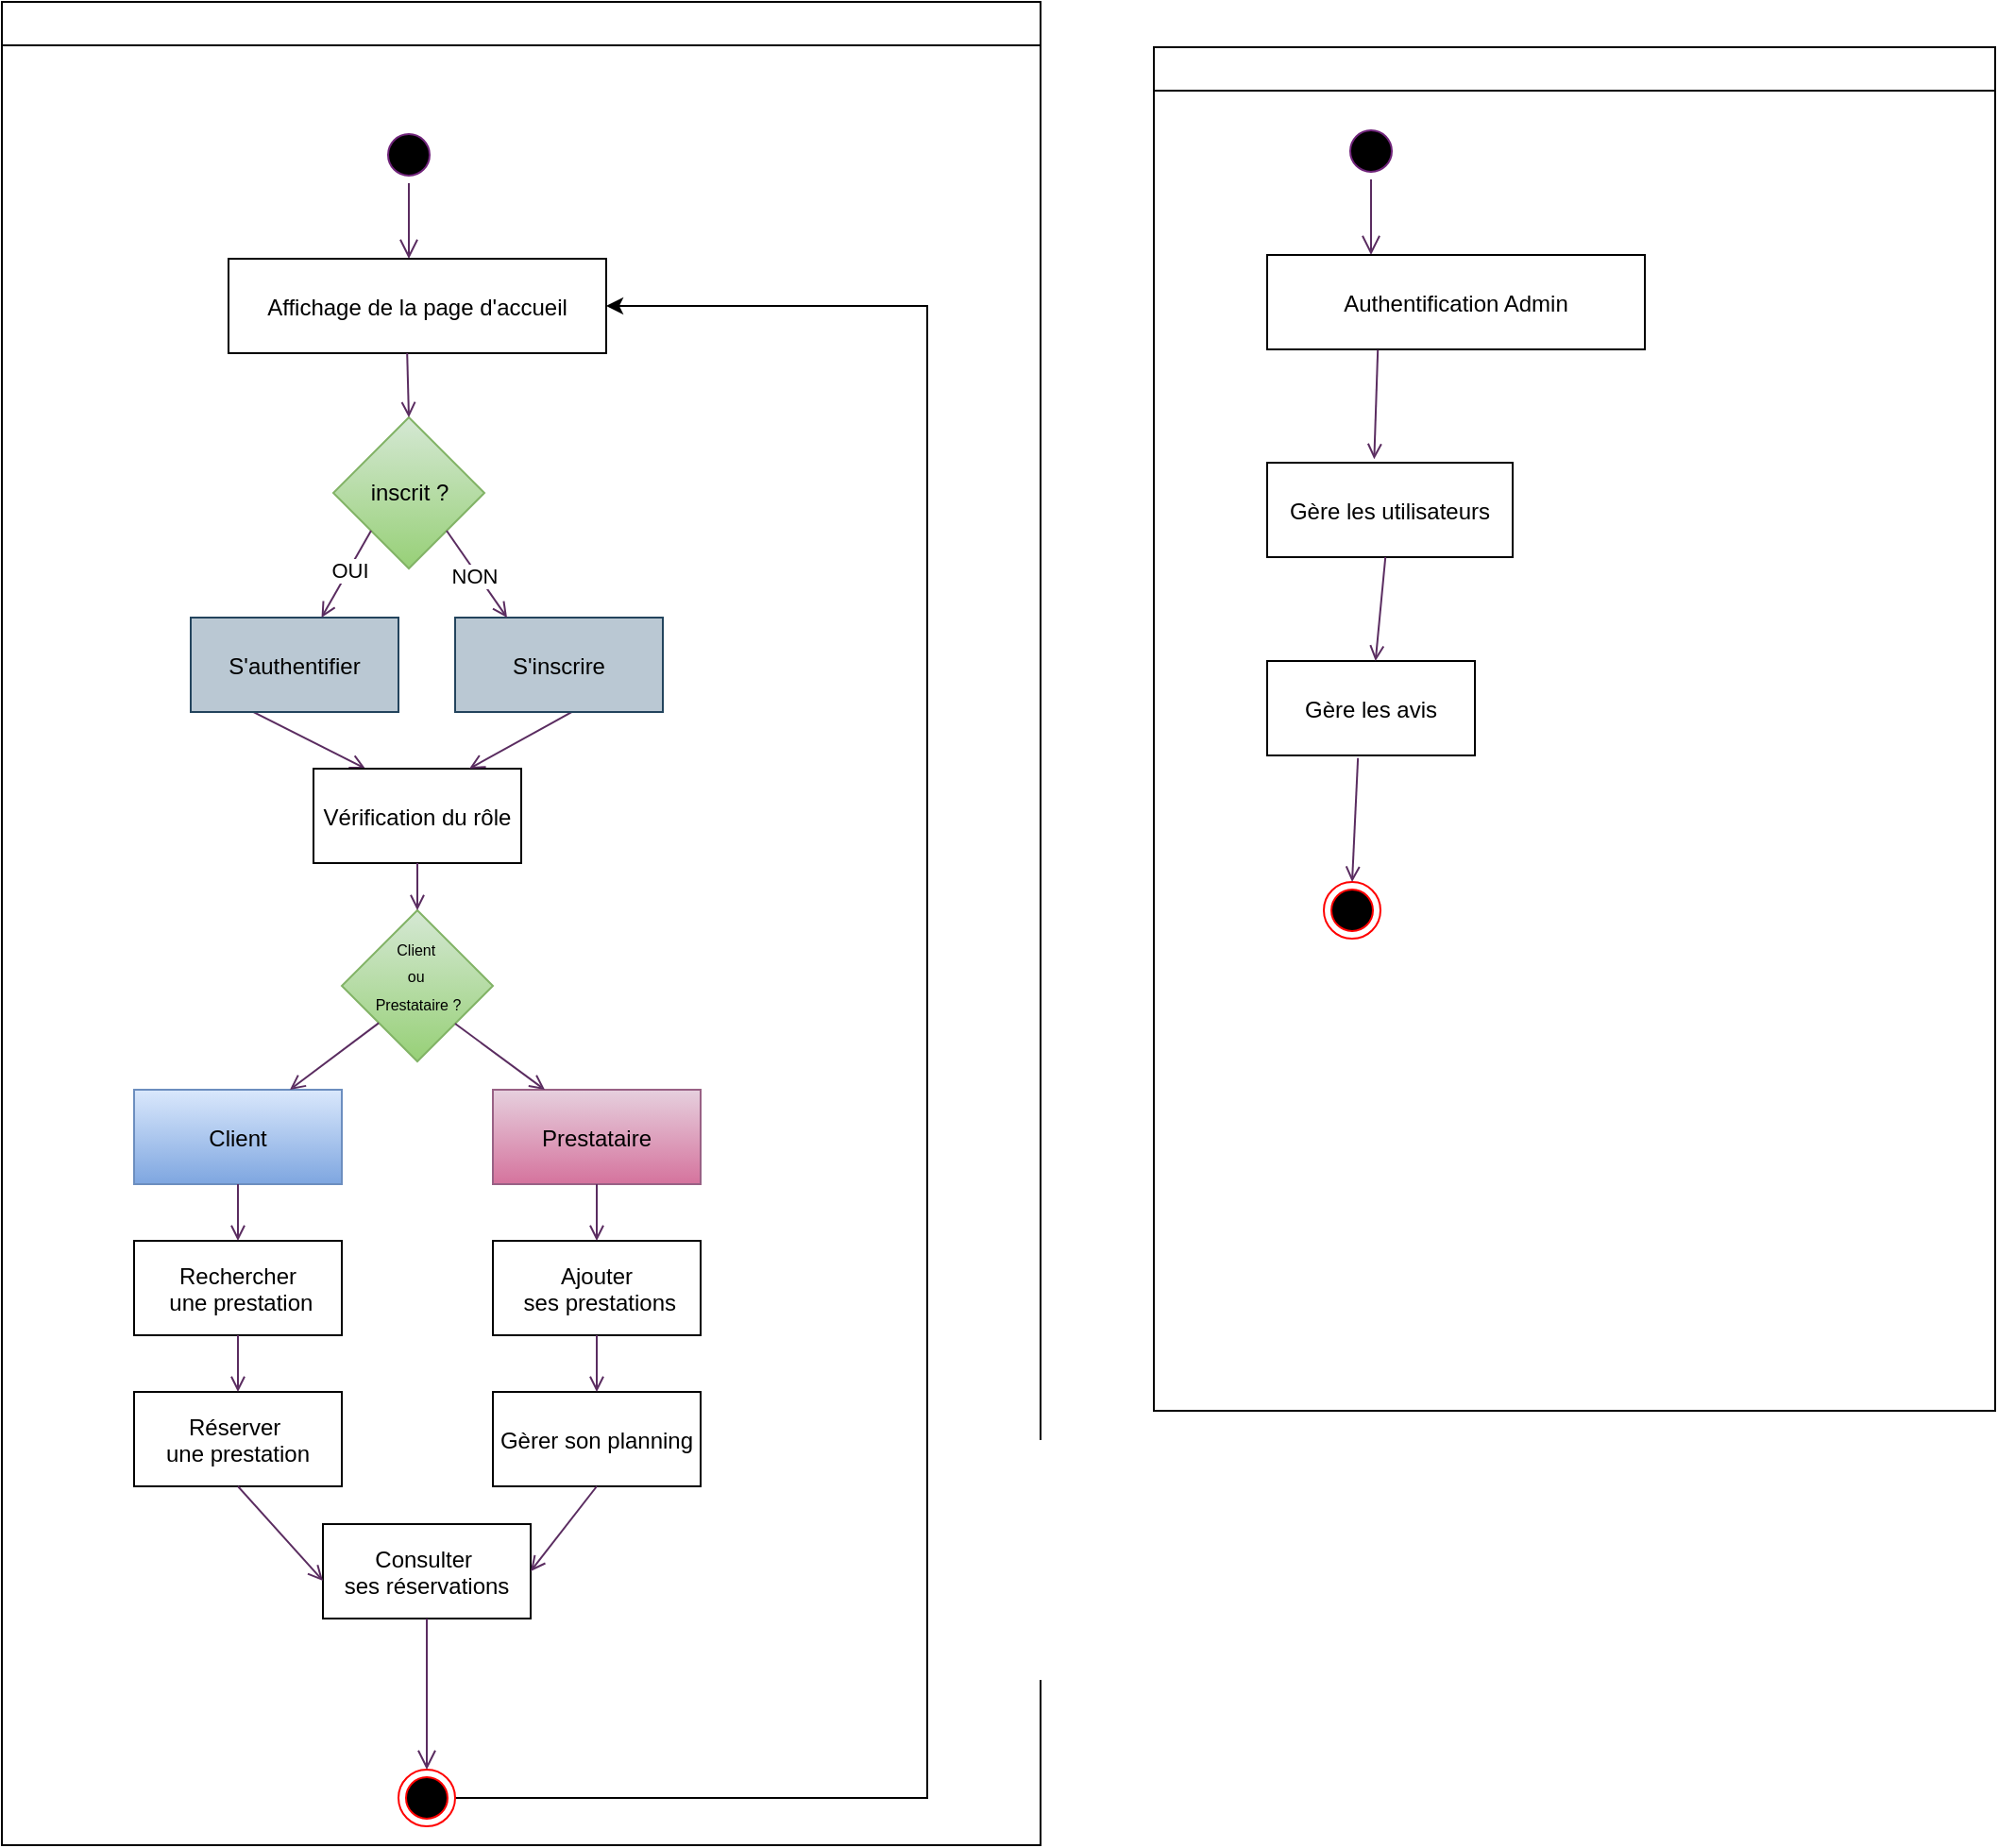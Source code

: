 <mxfile version="26.0.16">
  <diagram name="Page-1" id="e7e014a7-5840-1c2e-5031-d8a46d1fe8dd">
    <mxGraphModel dx="1365" dy="1006" grid="1" gridSize="10" guides="1" tooltips="1" connect="1" arrows="1" fold="1" page="1" pageScale="1" pageWidth="1169" pageHeight="826" background="none" math="0" shadow="0">
      <root>
        <mxCell id="0" />
        <mxCell id="1" parent="0" />
        <mxCell id="2" value="" style="swimlane;whiteSpace=wrap;startSize=23;container=0;" parent="1" vertex="1">
          <mxGeometry x="60" y="104" width="550" height="976" as="geometry" />
        </mxCell>
        <mxCell id="DCLI6a6yuXCAleuS0Zk2-59" value="" style="endArrow=open;strokeColor=light-dark(#5a2c60, #ff9090);endFill=1;rounded=0;exitX=0.28;exitY=0.976;exitDx=0;exitDy=0;exitPerimeter=0;entryX=0.25;entryY=0;entryDx=0;entryDy=0;" edge="1" parent="2" source="10" target="DCLI6a6yuXCAleuS0Zk2-61">
          <mxGeometry relative="1" as="geometry">
            <mxPoint x="130" y="376" as="sourcePoint" />
            <mxPoint x="130" y="416" as="targetPoint" />
          </mxGeometry>
        </mxCell>
        <mxCell id="DCLI6a6yuXCAleuS0Zk2-61" value="Vérification du rôle" style="container=0;" vertex="1" parent="2">
          <mxGeometry x="165" y="406" width="110" height="50" as="geometry" />
        </mxCell>
        <mxCell id="DCLI6a6yuXCAleuS0Zk2-62" value="" style="endArrow=open;strokeColor=light-dark(#5a2c60, #ff9090);endFill=1;rounded=0;exitX=0.581;exitY=0.977;exitDx=0;exitDy=0;exitPerimeter=0;entryX=0.75;entryY=0;entryDx=0;entryDy=0;" edge="1" parent="2" source="DCLI6a6yuXCAleuS0Zk2-58" target="DCLI6a6yuXCAleuS0Zk2-61">
          <mxGeometry relative="1" as="geometry">
            <mxPoint x="310" y="427" as="sourcePoint" />
            <mxPoint x="310" y="406" as="targetPoint" />
          </mxGeometry>
        </mxCell>
        <mxCell id="DCLI6a6yuXCAleuS0Zk2-54" value="inscrit ?" style="rhombus;whiteSpace=wrap;html=1;container=0;fillColor=#d5e8d4;strokeColor=#82b366;gradientColor=#97d077;" vertex="1" parent="2">
          <mxGeometry x="175.5" y="220" width="80" height="80" as="geometry" />
        </mxCell>
        <mxCell id="10" value="S&#39;authentifier" style="container=0;fillColor=#bac8d3;strokeColor=#23445d;" parent="2" vertex="1">
          <mxGeometry x="100" y="326" width="110" height="50" as="geometry" />
        </mxCell>
        <mxCell id="11" value="" style="endArrow=open;strokeColor=light-dark(#5a2c60, #ff9090);endFill=1;rounded=0;exitX=0;exitY=1;exitDx=0;exitDy=0;" parent="2" source="DCLI6a6yuXCAleuS0Zk2-54" target="10" edge="1">
          <mxGeometry relative="1" as="geometry">
            <mxPoint x="168.81" y="294.0" as="sourcePoint" />
          </mxGeometry>
        </mxCell>
        <mxCell id="DCLI6a6yuXCAleuS0Zk2-56" value="OUI" style="edgeLabel;html=1;align=center;verticalAlign=middle;resizable=0;points=[];container=0;" vertex="1" connectable="0" parent="11">
          <mxGeometry x="-0.029" y="1" relative="1" as="geometry">
            <mxPoint y="-2" as="offset" />
          </mxGeometry>
        </mxCell>
        <mxCell id="DCLI6a6yuXCAleuS0Zk2-58" value="S&#39;inscrire" style="container=0;fillColor=#bac8d3;strokeColor=#23445d;" vertex="1" parent="2">
          <mxGeometry x="240" y="326" width="110" height="50" as="geometry" />
        </mxCell>
        <mxCell id="DCLI6a6yuXCAleuS0Zk2-55" value="" style="endArrow=open;strokeColor=light-dark(#5a2c60, #ff9090);endFill=1;rounded=0;exitX=1;exitY=1;exitDx=0;exitDy=0;entryX=0.25;entryY=0;entryDx=0;entryDy=0;" edge="1" parent="2" source="DCLI6a6yuXCAleuS0Zk2-54" target="DCLI6a6yuXCAleuS0Zk2-58">
          <mxGeometry relative="1" as="geometry">
            <mxPoint x="267" y="326" as="sourcePoint" />
            <mxPoint x="305.5" y="376" as="targetPoint" />
          </mxGeometry>
        </mxCell>
        <mxCell id="DCLI6a6yuXCAleuS0Zk2-57" value="NON" style="edgeLabel;html=1;align=center;verticalAlign=middle;resizable=0;points=[];container=0;" vertex="1" connectable="0" parent="DCLI6a6yuXCAleuS0Zk2-55">
          <mxGeometry x="-0.017" y="-2" relative="1" as="geometry">
            <mxPoint as="offset" />
          </mxGeometry>
        </mxCell>
        <mxCell id="DCLI6a6yuXCAleuS0Zk2-67" value="" style="rhombus;whiteSpace=wrap;html=1;container=0;fillColor=#d5e8d4;gradientColor=#97d077;strokeColor=#82b366;" vertex="1" parent="2">
          <mxGeometry x="180" y="481" width="80" height="80" as="geometry" />
        </mxCell>
        <mxCell id="DCLI6a6yuXCAleuS0Zk2-68" value="" style="endArrow=open;strokeColor=light-dark(#5a2c60, #ff9090);endFill=1;rounded=0;exitX=0.5;exitY=1;exitDx=0;exitDy=0;entryX=0.5;entryY=0;entryDx=0;entryDy=0;" edge="1" parent="2" source="DCLI6a6yuXCAleuS0Zk2-61" target="DCLI6a6yuXCAleuS0Zk2-67">
          <mxGeometry relative="1" as="geometry">
            <mxPoint x="318" y="386" as="sourcePoint" />
            <mxPoint x="320" y="426" as="targetPoint" />
          </mxGeometry>
        </mxCell>
        <mxCell id="DCLI6a6yuXCAleuS0Zk2-66" value="&lt;font style=&quot;font-size: 8px;&quot;&gt;Client&amp;nbsp;&lt;/font&gt;&lt;div&gt;&lt;font style=&quot;font-size: 8px;&quot;&gt;ou&amp;nbsp;&lt;/font&gt;&lt;/div&gt;&lt;div&gt;&lt;font style=&quot;font-size: 8px;&quot;&gt;Prestataire ?&lt;/font&gt;&lt;/div&gt;" style="text;html=1;align=center;verticalAlign=middle;whiteSpace=wrap;rounded=0;" vertex="1" parent="2">
          <mxGeometry x="187.75" y="490" width="64.5" height="50" as="geometry" />
        </mxCell>
        <mxCell id="7" value="Affichage de la page d&#39;accueil" style="container=0;" parent="2" vertex="1">
          <mxGeometry x="120" y="136" width="200" height="50" as="geometry" />
        </mxCell>
        <mxCell id="9" value="" style="endArrow=open;strokeColor=light-dark(#5a2c60, #ff9090);endFill=1;rounded=0;exitX=0.473;exitY=1;exitDx=0;exitDy=0;exitPerimeter=0;entryX=0.5;entryY=0;entryDx=0;entryDy=0;" parent="2" source="7" target="DCLI6a6yuXCAleuS0Zk2-54" edge="1">
          <mxGeometry relative="1" as="geometry">
            <mxPoint x="229" y="216" as="targetPoint" />
          </mxGeometry>
        </mxCell>
        <mxCell id="5" value="" style="ellipse;shape=startState;fillColor=#000000;strokeColor=light-dark(#70247a, #FF9090);container=0;" parent="2" vertex="1">
          <mxGeometry x="200.5" y="66" width="30" height="30" as="geometry" />
        </mxCell>
        <mxCell id="6" value="" style="edgeStyle=elbowEdgeStyle;elbow=horizontal;verticalAlign=bottom;endArrow=open;endSize=8;strokeColor=light-dark(#5a2c60, #ff9090);endFill=1;rounded=0" parent="2" source="5" target="7" edge="1">
          <mxGeometry x="160" y="64" as="geometry">
            <mxPoint x="175" y="134" as="targetPoint" />
          </mxGeometry>
        </mxCell>
        <mxCell id="DCLI6a6yuXCAleuS0Zk2-86" style="edgeStyle=elbowEdgeStyle;rounded=0;orthogonalLoop=1;jettySize=auto;html=1;exitX=1;exitY=0.5;exitDx=0;exitDy=0;elbow=vertical;entryX=1;entryY=0.5;entryDx=0;entryDy=0;" edge="1" parent="2" source="DCLI6a6yuXCAleuS0Zk2-41" target="7">
          <mxGeometry relative="1" as="geometry">
            <mxPoint x="460" y="156" as="targetPoint" />
            <Array as="points">
              <mxPoint x="490" y="556" />
            </Array>
          </mxGeometry>
        </mxCell>
        <mxCell id="DCLI6a6yuXCAleuS0Zk2-41" value="" style="ellipse;html=1;shape=endState;fillColor=#000000;strokeColor=#ff0000;container=0;" vertex="1" parent="2">
          <mxGeometry x="210" y="936" width="30" height="30" as="geometry" />
        </mxCell>
        <mxCell id="DCLI6a6yuXCAleuS0Zk2-69" value="Client" style="container=0;fillColor=#dae8fc;gradientColor=#7ea6e0;strokeColor=#6c8ebf;" vertex="1" parent="2">
          <mxGeometry x="70" y="576" width="110" height="50" as="geometry" />
        </mxCell>
        <mxCell id="DCLI6a6yuXCAleuS0Zk2-70" value="Prestataire" style="container=0;fillColor=#e6d0de;gradientColor=#d5739d;strokeColor=#996185;" vertex="1" parent="2">
          <mxGeometry x="260" y="576" width="110" height="50" as="geometry" />
        </mxCell>
        <mxCell id="DCLI6a6yuXCAleuS0Zk2-71" value="Rechercher&#xa; une prestation" style="container=0;" vertex="1" parent="2">
          <mxGeometry x="70" y="656" width="110" height="50" as="geometry" />
        </mxCell>
        <mxCell id="DCLI6a6yuXCAleuS0Zk2-72" value="Ajouter&#xa; ses prestations" style="container=0;" vertex="1" parent="2">
          <mxGeometry x="260" y="656" width="110" height="50" as="geometry" />
        </mxCell>
        <mxCell id="DCLI6a6yuXCAleuS0Zk2-73" value="Réserver &#xa;une prestation" style="container=0;" vertex="1" parent="2">
          <mxGeometry x="70" y="736" width="110" height="50" as="geometry" />
        </mxCell>
        <mxCell id="DCLI6a6yuXCAleuS0Zk2-74" value="Gèrer son planning" style="container=0;" vertex="1" parent="2">
          <mxGeometry x="260" y="736" width="110" height="50" as="geometry" />
        </mxCell>
        <mxCell id="DCLI6a6yuXCAleuS0Zk2-75" value="Consulter &#xa;ses réservations" style="container=0;" vertex="1" parent="2">
          <mxGeometry x="170" y="806" width="110" height="50" as="geometry" />
        </mxCell>
        <mxCell id="DCLI6a6yuXCAleuS0Zk2-77" value="" style="endArrow=open;strokeColor=light-dark(#5a2c60, #ff9090);endFill=1;rounded=0;exitX=0.183;exitY=1.014;exitDx=0;exitDy=0;entryX=0.75;entryY=0;entryDx=0;entryDy=0;exitPerimeter=0;" edge="1" parent="2" source="DCLI6a6yuXCAleuS0Zk2-66" target="DCLI6a6yuXCAleuS0Zk2-69">
          <mxGeometry relative="1" as="geometry">
            <mxPoint x="230" y="466" as="sourcePoint" />
            <mxPoint x="230" y="491" as="targetPoint" />
          </mxGeometry>
        </mxCell>
        <mxCell id="DCLI6a6yuXCAleuS0Zk2-78" value="" style="endArrow=open;strokeColor=light-dark(#5a2c60, #ff9090);endFill=1;rounded=0;exitX=1;exitY=1;exitDx=0;exitDy=0;entryX=0.25;entryY=0;entryDx=0;entryDy=0;" edge="1" parent="2" source="DCLI6a6yuXCAleuS0Zk2-67" target="DCLI6a6yuXCAleuS0Zk2-70">
          <mxGeometry relative="1" as="geometry">
            <mxPoint x="210" y="551" as="sourcePoint" />
            <mxPoint x="163" y="586" as="targetPoint" />
          </mxGeometry>
        </mxCell>
        <mxCell id="DCLI6a6yuXCAleuS0Zk2-79" value="" style="endArrow=open;strokeColor=light-dark(#5a2c60, #ff9090);endFill=1;rounded=0;exitX=0.5;exitY=1;exitDx=0;exitDy=0;entryX=0.5;entryY=0;entryDx=0;entryDy=0;" edge="1" parent="2" source="DCLI6a6yuXCAleuS0Zk2-69" target="DCLI6a6yuXCAleuS0Zk2-71">
          <mxGeometry relative="1" as="geometry">
            <mxPoint x="210" y="551" as="sourcePoint" />
            <mxPoint x="163" y="586" as="targetPoint" />
          </mxGeometry>
        </mxCell>
        <mxCell id="DCLI6a6yuXCAleuS0Zk2-80" value="" style="endArrow=open;strokeColor=light-dark(#5a2c60, #ff9090);endFill=1;rounded=0;exitX=0.5;exitY=1;exitDx=0;exitDy=0;entryX=0.5;entryY=0;entryDx=0;entryDy=0;" edge="1" parent="2" source="DCLI6a6yuXCAleuS0Zk2-71" target="DCLI6a6yuXCAleuS0Zk2-73">
          <mxGeometry relative="1" as="geometry">
            <mxPoint x="135" y="636" as="sourcePoint" />
            <mxPoint x="135" y="666" as="targetPoint" />
          </mxGeometry>
        </mxCell>
        <mxCell id="DCLI6a6yuXCAleuS0Zk2-81" value="" style="endArrow=open;strokeColor=light-dark(#5a2c60, #ff9090);endFill=1;rounded=0;exitX=0.5;exitY=1;exitDx=0;exitDy=0;entryX=0;entryY=0.6;entryDx=0;entryDy=0;entryPerimeter=0;" edge="1" parent="2" source="DCLI6a6yuXCAleuS0Zk2-73" target="DCLI6a6yuXCAleuS0Zk2-75">
          <mxGeometry relative="1" as="geometry">
            <mxPoint x="145" y="646" as="sourcePoint" />
            <mxPoint x="145" y="676" as="targetPoint" />
          </mxGeometry>
        </mxCell>
        <mxCell id="DCLI6a6yuXCAleuS0Zk2-82" value="" style="endArrow=open;strokeColor=light-dark(#5a2c60, #ff9090);endFill=1;rounded=0;exitX=0.5;exitY=1;exitDx=0;exitDy=0;" edge="1" parent="2" source="DCLI6a6yuXCAleuS0Zk2-70" target="DCLI6a6yuXCAleuS0Zk2-72">
          <mxGeometry relative="1" as="geometry">
            <mxPoint x="155" y="656" as="sourcePoint" />
            <mxPoint x="155" y="686" as="targetPoint" />
          </mxGeometry>
        </mxCell>
        <mxCell id="DCLI6a6yuXCAleuS0Zk2-83" value="" style="endArrow=open;strokeColor=light-dark(#5a2c60, #ff9090);endFill=1;rounded=0;exitX=0.5;exitY=1;exitDx=0;exitDy=0;entryX=0.5;entryY=0;entryDx=0;entryDy=0;" edge="1" parent="2" source="DCLI6a6yuXCAleuS0Zk2-72" target="DCLI6a6yuXCAleuS0Zk2-74">
          <mxGeometry relative="1" as="geometry">
            <mxPoint x="325" y="636" as="sourcePoint" />
            <mxPoint x="325" y="666" as="targetPoint" />
          </mxGeometry>
        </mxCell>
        <mxCell id="DCLI6a6yuXCAleuS0Zk2-84" value="" style="endArrow=open;strokeColor=light-dark(#5a2c60, #ff9090);endFill=1;rounded=0;exitX=0.5;exitY=1;exitDx=0;exitDy=0;entryX=1;entryY=0.5;entryDx=0;entryDy=0;" edge="1" parent="2" source="DCLI6a6yuXCAleuS0Zk2-74" target="DCLI6a6yuXCAleuS0Zk2-75">
          <mxGeometry relative="1" as="geometry">
            <mxPoint x="135" y="796" as="sourcePoint" />
            <mxPoint x="180" y="846" as="targetPoint" />
          </mxGeometry>
        </mxCell>
        <mxCell id="DCLI6a6yuXCAleuS0Zk2-85" value="" style="edgeStyle=elbowEdgeStyle;elbow=horizontal;verticalAlign=bottom;endArrow=open;endSize=8;strokeColor=light-dark(#5a2c60, #ff9090);endFill=1;rounded=0;exitX=0.5;exitY=1;exitDx=0;exitDy=0;entryX=0.5;entryY=0;entryDx=0;entryDy=0;" edge="1" parent="2" source="DCLI6a6yuXCAleuS0Zk2-75" target="DCLI6a6yuXCAleuS0Zk2-41">
          <mxGeometry x="100" y="-40" as="geometry">
            <mxPoint x="230.5" y="916" as="targetPoint" />
            <mxPoint x="230.5" y="876" as="sourcePoint" />
          </mxGeometry>
        </mxCell>
        <mxCell id="DCLI6a6yuXCAleuS0Zk2-43" value="" style="swimlane;whiteSpace=wrap" vertex="1" parent="1">
          <mxGeometry x="670" y="128" width="445.5" height="722" as="geometry" />
        </mxCell>
        <mxCell id="DCLI6a6yuXCAleuS0Zk2-44" value="" style="ellipse;shape=startState;fillColor=#000000;strokeColor=light-dark(#70247a, #FF9090);" vertex="1" parent="DCLI6a6yuXCAleuS0Zk2-43">
          <mxGeometry x="100" y="40" width="30" height="30" as="geometry" />
        </mxCell>
        <mxCell id="DCLI6a6yuXCAleuS0Zk2-45" value="" style="edgeStyle=elbowEdgeStyle;elbow=horizontal;verticalAlign=bottom;endArrow=open;endSize=8;strokeColor=light-dark(#5a2c60, #ff9090);endFill=1;rounded=0" edge="1" parent="DCLI6a6yuXCAleuS0Zk2-43" source="DCLI6a6yuXCAleuS0Zk2-44" target="DCLI6a6yuXCAleuS0Zk2-46">
          <mxGeometry x="100" y="40" as="geometry">
            <mxPoint x="115" y="110" as="targetPoint" />
          </mxGeometry>
        </mxCell>
        <mxCell id="DCLI6a6yuXCAleuS0Zk2-46" value="Authentification Admin" style="" vertex="1" parent="DCLI6a6yuXCAleuS0Zk2-43">
          <mxGeometry x="60" y="110" width="200" height="50" as="geometry" />
        </mxCell>
        <mxCell id="DCLI6a6yuXCAleuS0Zk2-47" value="Gère les utilisateurs" style="" vertex="1" parent="DCLI6a6yuXCAleuS0Zk2-43">
          <mxGeometry x="60" y="220" width="130" height="50" as="geometry" />
        </mxCell>
        <mxCell id="DCLI6a6yuXCAleuS0Zk2-48" value="" style="endArrow=open;strokeColor=light-dark(#5a2c60, #ff9090);endFill=1;rounded=0;exitX=0.293;exitY=1.004;exitDx=0;exitDy=0;exitPerimeter=0;entryX=0.436;entryY=-0.038;entryDx=0;entryDy=0;entryPerimeter=0;" edge="1" parent="DCLI6a6yuXCAleuS0Zk2-43" source="DCLI6a6yuXCAleuS0Zk2-46" target="DCLI6a6yuXCAleuS0Zk2-47">
          <mxGeometry relative="1" as="geometry" />
        </mxCell>
        <mxCell id="DCLI6a6yuXCAleuS0Zk2-49" value="Gère les avis" style="" vertex="1" parent="DCLI6a6yuXCAleuS0Zk2-43">
          <mxGeometry x="60" y="325" width="110" height="50" as="geometry" />
        </mxCell>
        <mxCell id="DCLI6a6yuXCAleuS0Zk2-50" value="" style="endArrow=open;strokeColor=light-dark(#5a2c60, #ff9090);endFill=1;rounded=0" edge="1" parent="DCLI6a6yuXCAleuS0Zk2-43" source="DCLI6a6yuXCAleuS0Zk2-47" target="DCLI6a6yuXCAleuS0Zk2-49">
          <mxGeometry relative="1" as="geometry" />
        </mxCell>
        <mxCell id="DCLI6a6yuXCAleuS0Zk2-51" value="" style="ellipse;html=1;shape=endState;fillColor=#000000;strokeColor=#ff0000;" vertex="1" parent="DCLI6a6yuXCAleuS0Zk2-43">
          <mxGeometry x="90" y="442" width="30" height="30" as="geometry" />
        </mxCell>
        <mxCell id="DCLI6a6yuXCAleuS0Zk2-52" value="" style="endArrow=open;strokeColor=light-dark(#5a2c60, #ff9090);endFill=1;rounded=0;exitX=0.437;exitY=1.027;exitDx=0;exitDy=0;exitPerimeter=0;entryX=0.5;entryY=0;entryDx=0;entryDy=0;" edge="1" parent="DCLI6a6yuXCAleuS0Zk2-43" source="DCLI6a6yuXCAleuS0Zk2-49" target="DCLI6a6yuXCAleuS0Zk2-51">
          <mxGeometry relative="1" as="geometry">
            <mxPoint x="118" y="462" as="sourcePoint" />
            <mxPoint x="112" y="517" as="targetPoint" />
          </mxGeometry>
        </mxCell>
      </root>
    </mxGraphModel>
  </diagram>
</mxfile>
